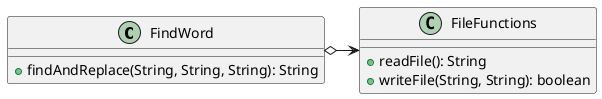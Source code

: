 @startuml
'https://plantuml.com/class-diagram



 FindWord o-> FileFunctions


class FileFunctions {
    + readFile(): String
    + writeFile(String, String): boolean
}

class FindWord{
    + findAndReplace(String, String, String): String
}

@enduml